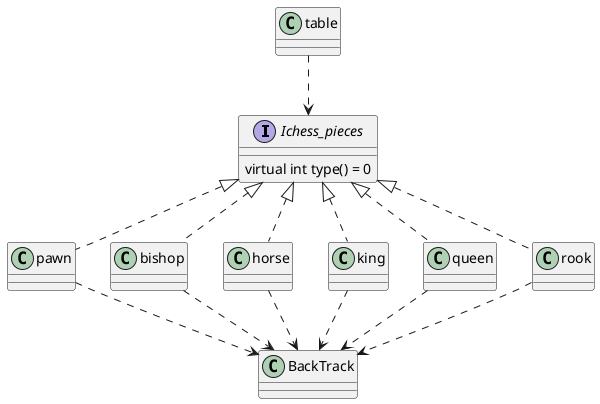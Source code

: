 @startuml ChessGame

interface  Ichess_pieces
{
    virtual int type() = 0
}

class table
class pawn
class bishop
class horse
class king
class queen
class rook

Ichess_pieces <|.. pawn
Ichess_pieces <|.. bishop
Ichess_pieces <|.. horse
Ichess_pieces <|.. king
Ichess_pieces <|.. queen
Ichess_pieces <|.. rook

table ..> Ichess_pieces

class BackTrack
rook ..> BackTrack
pawn ..> BackTrack
queen ..> BackTrack
king ..> BackTrack
bishop ..> BackTrack
horse ..> BackTrack






@enduml